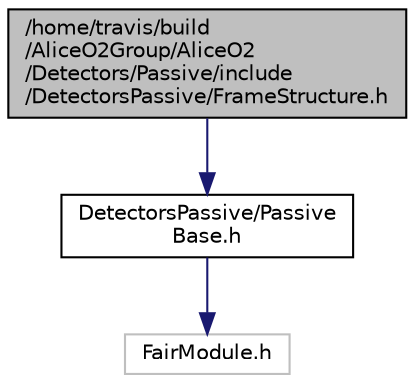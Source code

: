 digraph "/home/travis/build/AliceO2Group/AliceO2/Detectors/Passive/include/DetectorsPassive/FrameStructure.h"
{
 // INTERACTIVE_SVG=YES
  bgcolor="transparent";
  edge [fontname="Helvetica",fontsize="10",labelfontname="Helvetica",labelfontsize="10"];
  node [fontname="Helvetica",fontsize="10",shape=record];
  Node0 [label="/home/travis/build\l/AliceO2Group/AliceO2\l/Detectors/Passive/include\l/DetectorsPassive/FrameStructure.h",height=0.2,width=0.4,color="black", fillcolor="grey75", style="filled", fontcolor="black"];
  Node0 -> Node1 [color="midnightblue",fontsize="10",style="solid",fontname="Helvetica"];
  Node1 [label="DetectorsPassive/Passive\lBase.h",height=0.2,width=0.4,color="black",URL="$d4/d6e/PassiveBase_8h.html"];
  Node1 -> Node2 [color="midnightblue",fontsize="10",style="solid",fontname="Helvetica"];
  Node2 [label="FairModule.h",height=0.2,width=0.4,color="grey75"];
}

